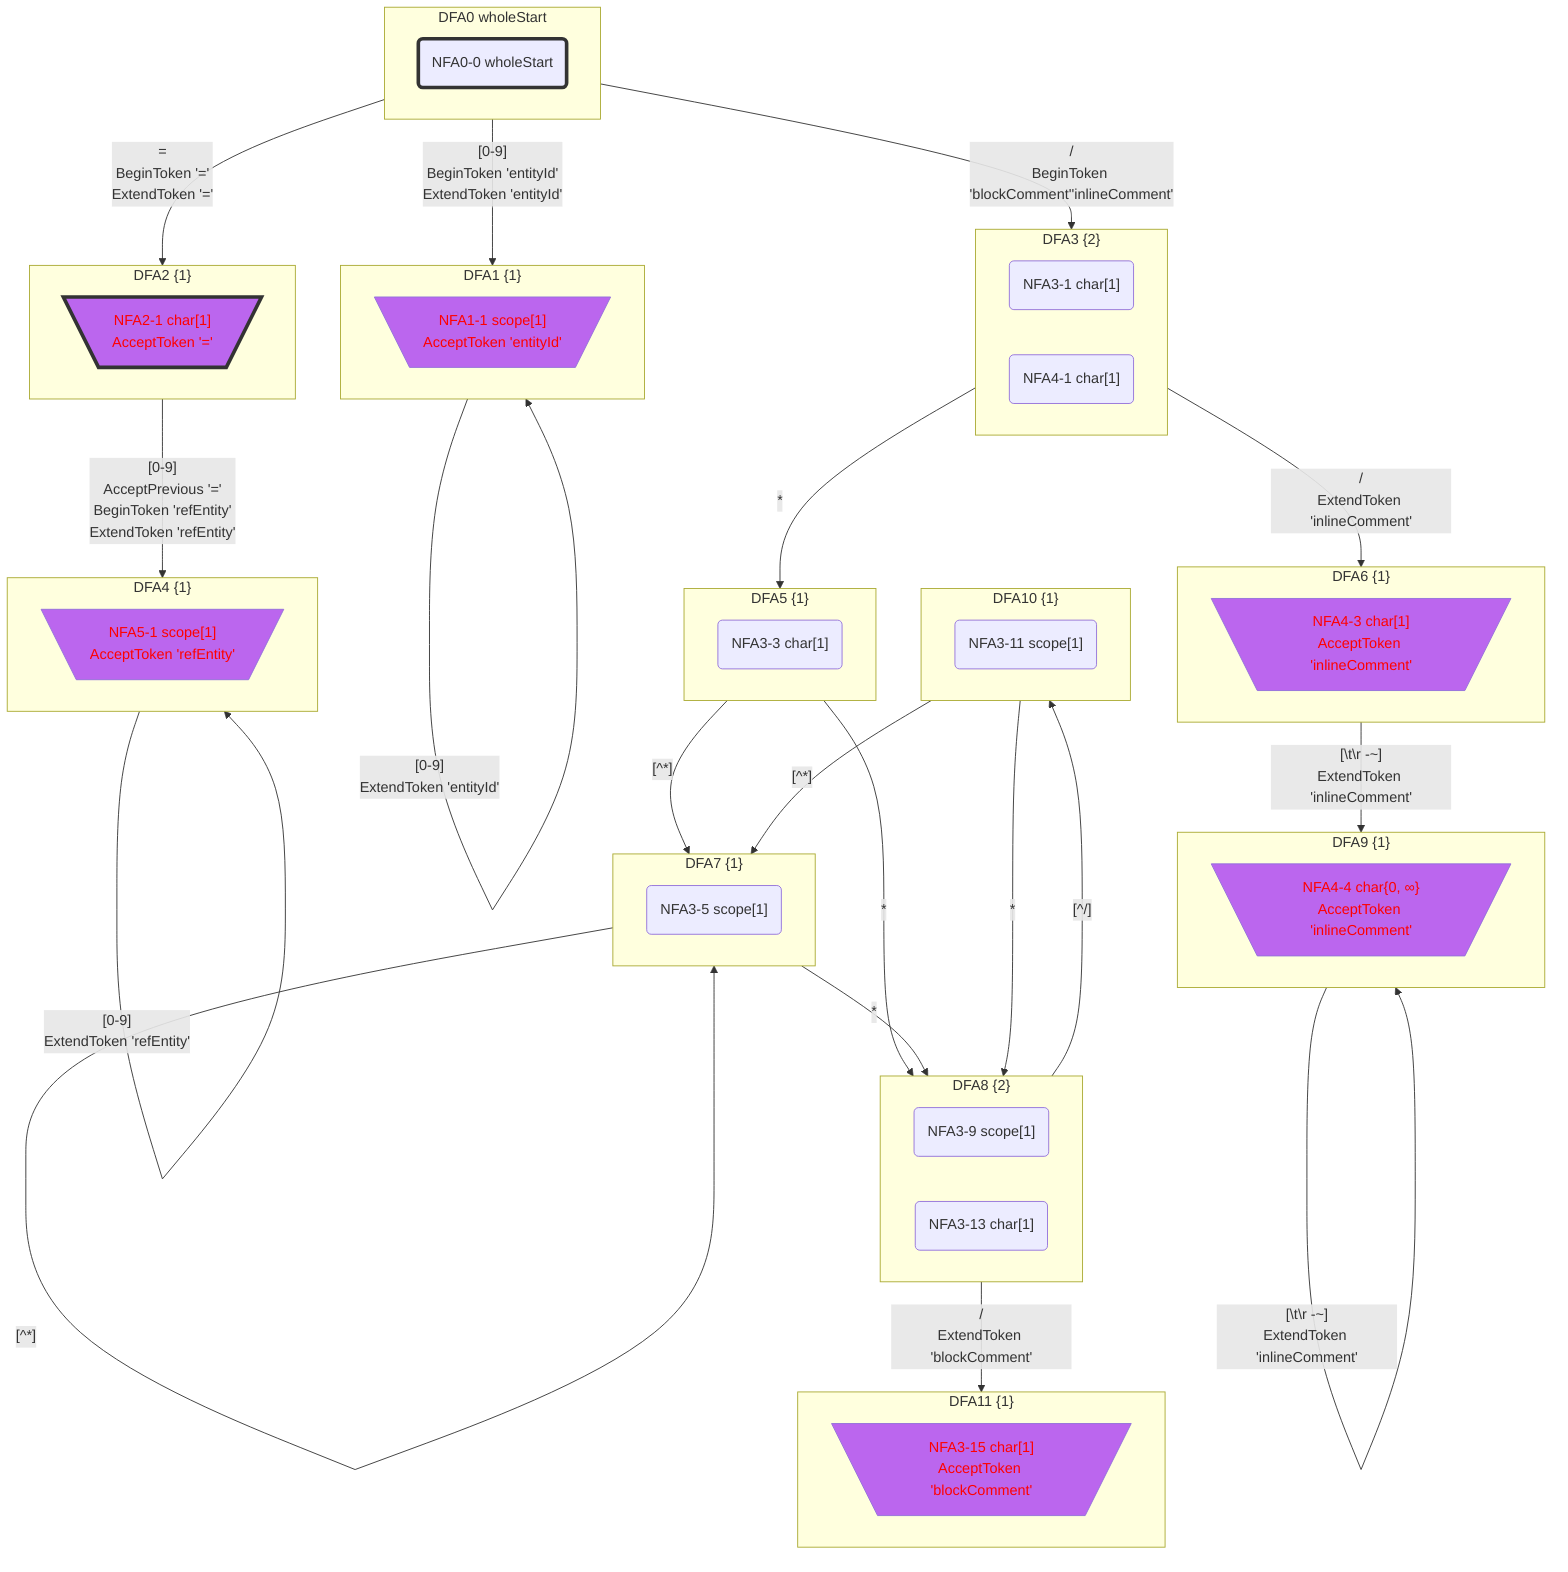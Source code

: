 flowchart
classDef c0001 color:#FF0000;
classDef c0010 stroke-dasharray: 10 10;
classDef c0011 stroke-dasharray: 10 10,color:#FF0000;
classDef c0100 fill:#BB66EE;
classDef c0101 fill:#BB66EE,color:#FF0000;
classDef c0110 fill:#BB66EE,stroke-dasharray: 10 10;
classDef c0111 fill:#BB66EE,stroke-dasharray: 10 10,color:#FF0000;
classDef c1000 stroke:#333,stroke-width:4px;
classDef c1001 stroke:#333,stroke-width:4px,color:#FF0000;
classDef c1010 stroke:#333,stroke-width:4px,stroke-dasharray: 10 10;
classDef c1011 stroke:#333,stroke-width:4px,stroke-dasharray: 10 10,color:#FF0000;
classDef c1100 stroke:#333,stroke-width:4px,fill:#BB66EE;
classDef c1101 stroke:#333,stroke-width:4px,fill:#BB66EE,color:#FF0000;
classDef c1110 stroke:#333,stroke-width:4px,fill:#BB66EE,stroke-dasharray: 10 10;
classDef c1111 stroke:#333,stroke-width:4px,fill:#BB66EE,stroke-dasharray: 10 10,color:#FF0000;
subgraph DFA0_-1247633812["DFA0 wholeStart"]
NFA0_0_15842189_0("NFA0-0 wholeStart")
class NFA0_0_15842189_0 c1000;
end
class DFA0_-1247633812 c1000;
subgraph DFA1_1778675542["DFA1 {1}"]
NFA1_1_24129864_1[\"NFA1-1 scope[1]
AcceptToken 'entityId'"/]
class NFA1_1_24129864_1 c0101;
end
class DFA1_1778675542 c0101;
subgraph DFA2_1260656262["DFA2 {1}"]
NFA2_1_8361976_2[\"NFA2-1 char[1]
AcceptToken '='"/]
class NFA2_1_8361976_2 c1101;
end
class DFA2_1260656262 c1101;
subgraph DFA3_-1481152672["DFA3 {2}"]
NFA3_1_8148922_3("NFA3-1 char[1]")
NFA4_1_6231436_4("NFA4-1 char[1]")
end
subgraph DFA4_1905852967["DFA4 {1}"]
NFA5_1_56082927_5[\"NFA5-1 scope[1]
AcceptToken 'refEntity'"/]
class NFA5_1_56082927_5 c0101;
end
class DFA4_1905852967 c0101;
subgraph DFA5_-8675653["DFA5 {1}"]
NFA3_3_46423253_6("NFA3-3 char[1]")
end
subgraph DFA6_-512962250["DFA6 {1}"]
NFA4_3_34984301_7[\"NFA4-3 char[1]
AcceptToken 'inlineComment'"/]
class NFA4_3_34984301_7 c0101;
end
class DFA6_-512962250 c0101;
subgraph DFA7_157542378["DFA7 {1}"]
NFA3_5_2187155_8("NFA3-5 scope[1]")
end
subgraph DFA8_-271251562["DFA8 {2}"]
NFA3_9_15156098_9("NFA3-9 scope[1]")
NFA3_13_19684403_10("NFA3-13 char[1]")
end
subgraph DFA9_-1647430205["DFA9 {1}"]
NFA4_4_42941906_11[\"NFA4-4 char{0, ∞}
AcceptToken 'inlineComment'"/]
class NFA4_4_42941906_11 c0101;
end
class DFA9_-1647430205 c0101;
subgraph DFA10_-1871932841["DFA10 {1}"]
NFA3_11_55742394_12("NFA3-11 scope[1]")
end
subgraph DFA11_1927963297["DFA11 {1}"]
NFA3_15_50932842_13[\"NFA3-15 char[1]
AcceptToken 'blockComment'"/]
class NFA3_15_50932842_13 c0101;
end
class DFA11_1927963297 c0101;
DFA0_-1247633812 -->|"[0-9]
BeginToken 'entityId'
ExtendToken 'entityId'"|DFA1_1778675542
DFA0_-1247633812 -->|"=
BeginToken '='
ExtendToken '='"|DFA2_1260656262
DFA0_-1247633812 -->|"/
BeginToken 'blockComment''inlineComment'"|DFA3_-1481152672
DFA1_1778675542 -->|"[0-9]
ExtendToken 'entityId'"|DFA1_1778675542
DFA2_1260656262 -->|"[0-9]
AcceptPrevious '='
BeginToken 'refEntity'
ExtendToken 'refEntity'"|DFA4_1905852967
DFA3_-1481152672 -->|"*"|DFA5_-8675653
DFA3_-1481152672 -->|"/
ExtendToken 'inlineComment'"|DFA6_-512962250
DFA4_1905852967 -->|"[0-9]
ExtendToken 'refEntity'"|DFA4_1905852967
DFA5_-8675653 -->|"[^*]"|DFA7_157542378
DFA5_-8675653 -->|"*"|DFA8_-271251562
DFA6_-512962250 -->|"[#92;t#92;r#32;-~]
ExtendToken 'inlineComment'"|DFA9_-1647430205
DFA7_157542378 -->|"[^*]"|DFA7_157542378
DFA7_157542378 -->|"*"|DFA8_-271251562
DFA8_-271251562 -->|"[^/]"|DFA10_-1871932841
DFA8_-271251562 -->|"/
ExtendToken 'blockComment'"|DFA11_1927963297
DFA9_-1647430205 -->|"[#92;t#92;r#32;-~]
ExtendToken 'inlineComment'"|DFA9_-1647430205
DFA10_-1871932841 -->|"[^*]"|DFA7_157542378
DFA10_-1871932841 -->|"*"|DFA8_-271251562